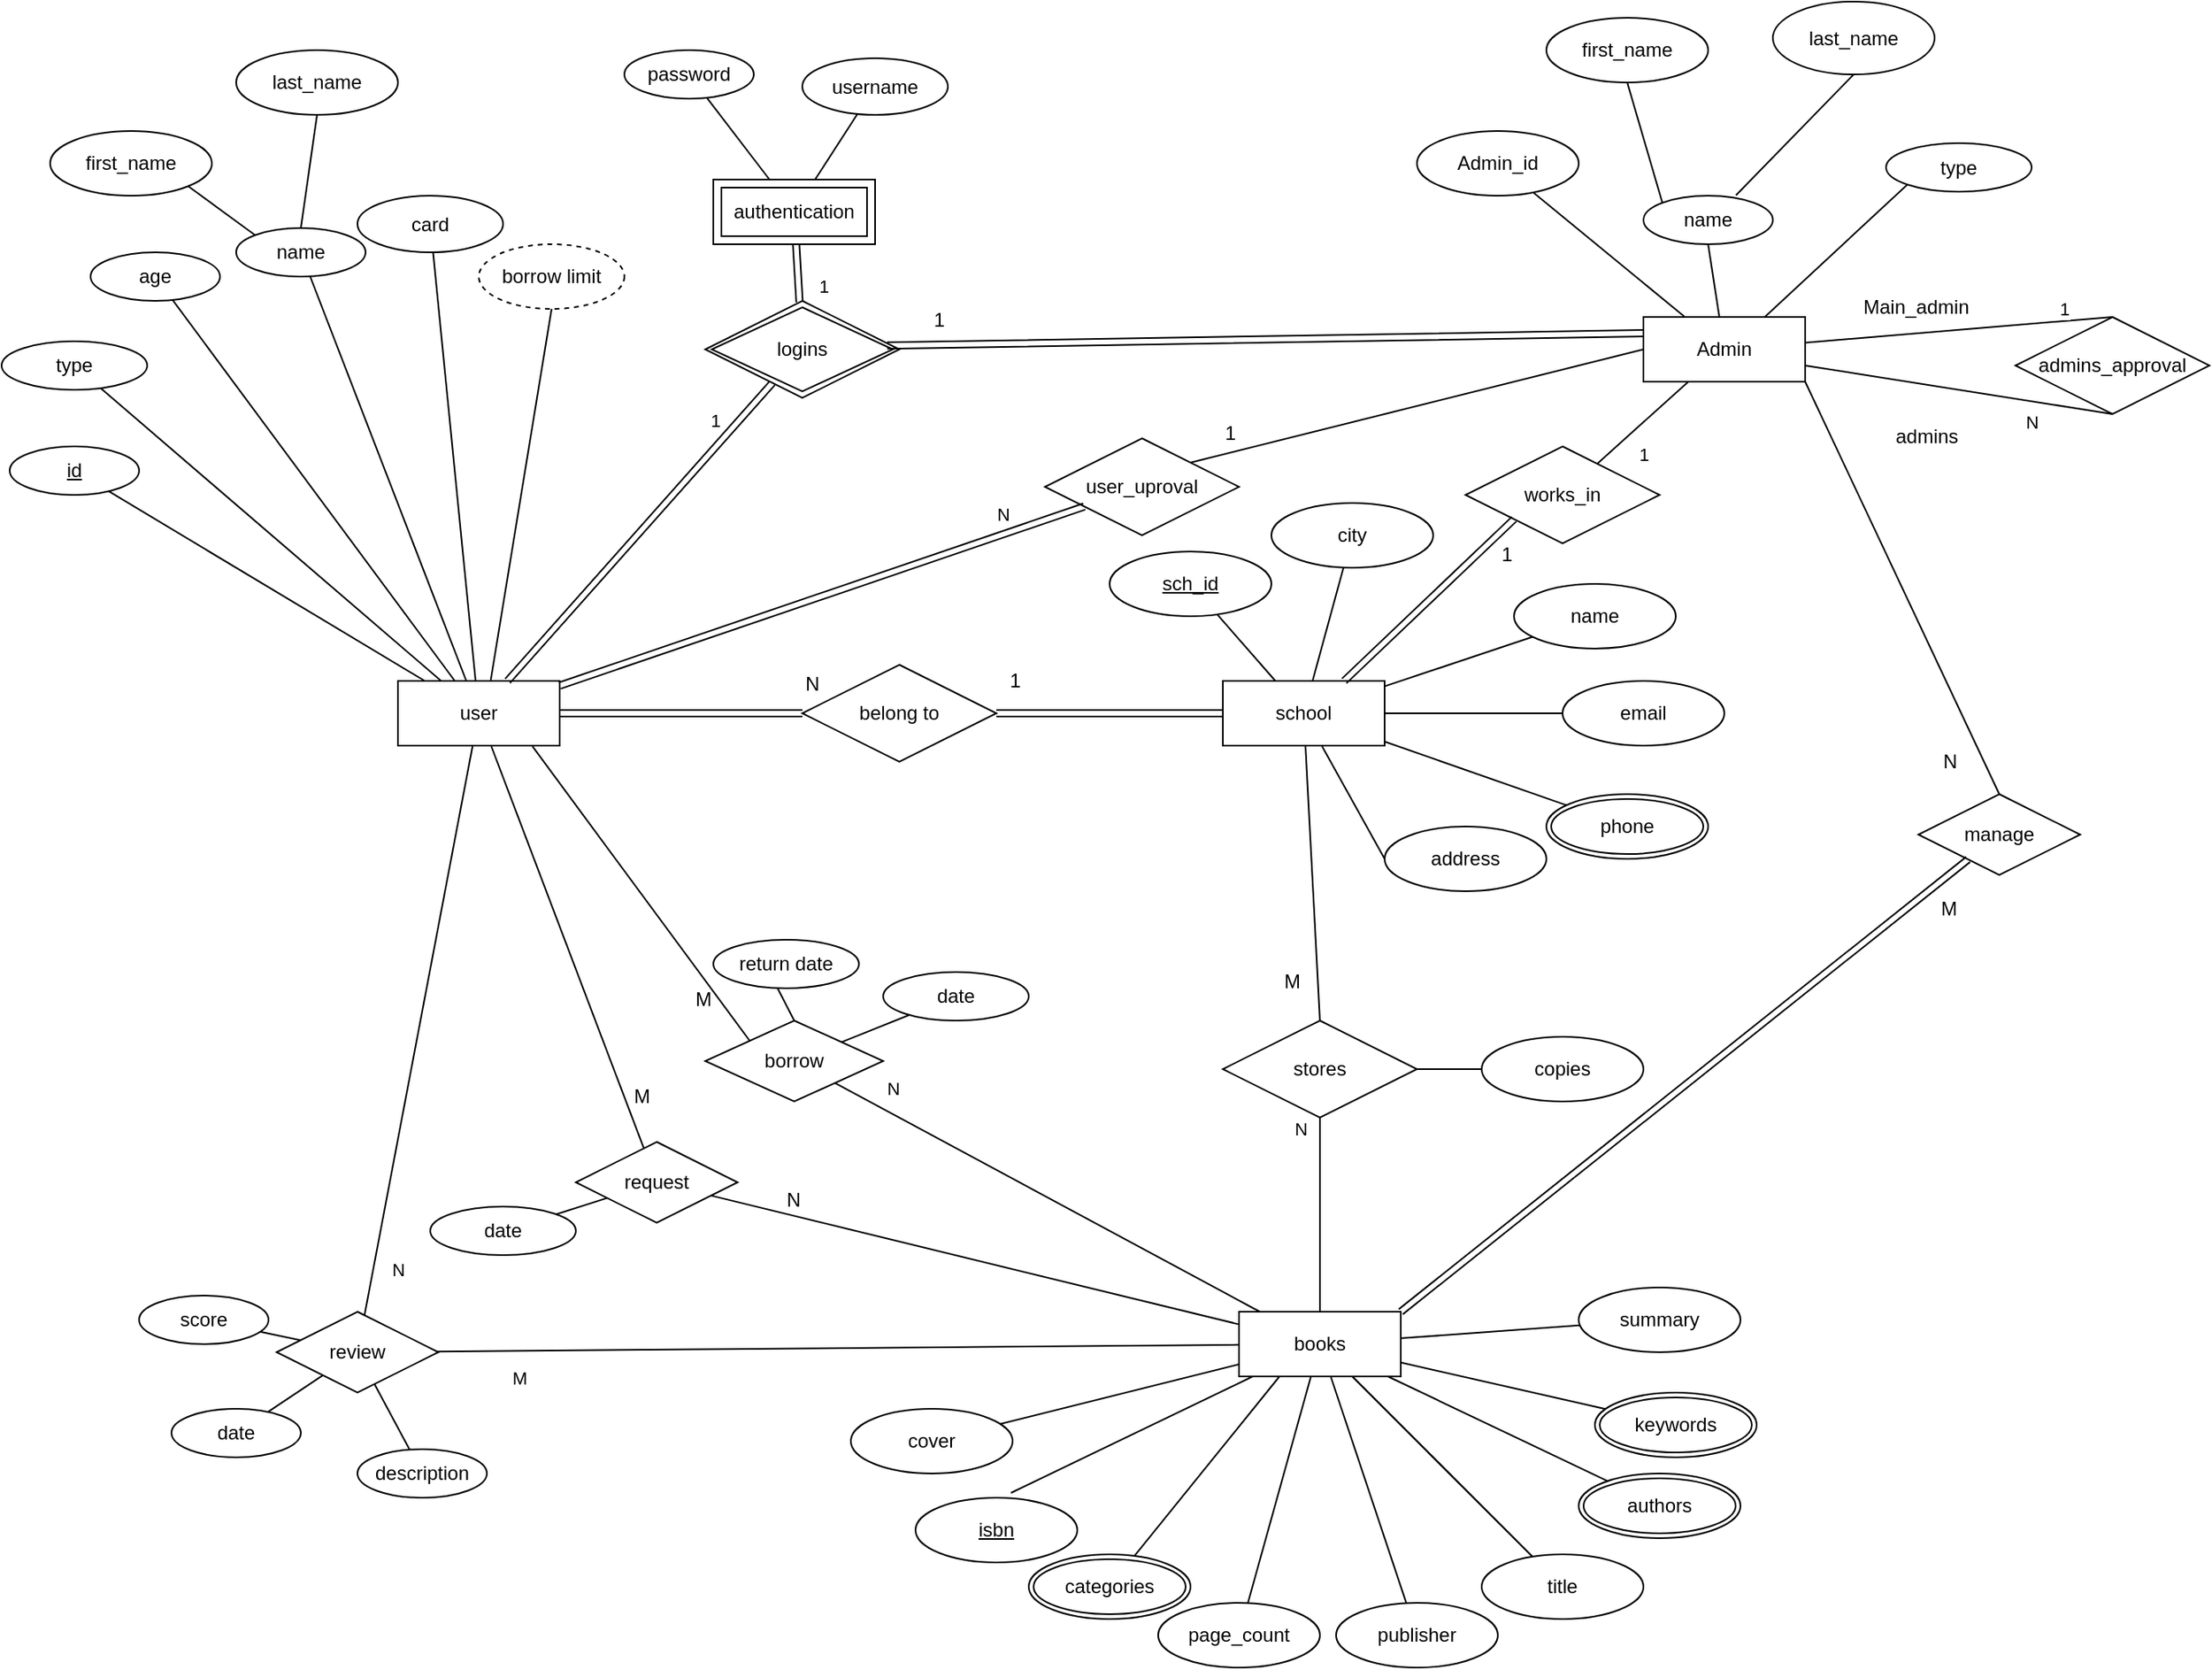 <mxfile version="21.1.4" type="device">
  <diagram name="Page-1" id="F8XsfotjiwT__aJ1X_9N">
    <mxGraphModel dx="2284" dy="1888" grid="1" gridSize="10" guides="1" tooltips="1" connect="1" arrows="1" fold="1" page="1" pageScale="1" pageWidth="850" pageHeight="1100" math="0" shadow="0">
      <root>
        <mxCell id="0" />
        <mxCell id="1" parent="0" />
        <mxCell id="v11jur0-lVE0EKOWLeCB-1" value="user" style="whiteSpace=wrap;html=1;align=center;" parent="1" vertex="1">
          <mxGeometry x="-130" y="90" width="100" height="40" as="geometry" />
        </mxCell>
        <mxCell id="v11jur0-lVE0EKOWLeCB-2" value="school" style="whiteSpace=wrap;html=1;align=center;" parent="1" vertex="1">
          <mxGeometry x="380" y="90" width="100" height="40" as="geometry" />
        </mxCell>
        <mxCell id="v11jur0-lVE0EKOWLeCB-6" value="books" style="whiteSpace=wrap;html=1;align=center;" parent="1" vertex="1">
          <mxGeometry x="390" y="480" width="100" height="40" as="geometry" />
        </mxCell>
        <mxCell id="v11jur0-lVE0EKOWLeCB-9" value="borrow" style="shape=rhombus;perimeter=rhombusPerimeter;whiteSpace=wrap;html=1;align=center;" parent="1" vertex="1">
          <mxGeometry x="60" y="300" width="110" height="50" as="geometry" />
        </mxCell>
        <mxCell id="v11jur0-lVE0EKOWLeCB-21" value="1" style="endArrow=none;html=1;rounded=0;shape=link;" parent="1" source="v11jur0-lVE0EKOWLeCB-92" target="v11jur0-lVE0EKOWLeCB-1" edge="1">
          <mxGeometry x="-0.663" y="-11" relative="1" as="geometry">
            <mxPoint x="10" y="370" as="sourcePoint" />
            <mxPoint x="260" y="370" as="targetPoint" />
            <mxPoint as="offset" />
          </mxGeometry>
        </mxCell>
        <mxCell id="v11jur0-lVE0EKOWLeCB-22" value="1" style="endArrow=none;html=1;rounded=0;shape=link;" parent="1" source="v11jur0-lVE0EKOWLeCB-92" target="v11jur0-lVE0EKOWLeCB-91" edge="1">
          <mxGeometry x="-0.538" y="-15" relative="1" as="geometry">
            <mxPoint x="-50" y="400" as="sourcePoint" />
            <mxPoint x="-50" y="480" as="targetPoint" />
            <mxPoint as="offset" />
          </mxGeometry>
        </mxCell>
        <mxCell id="v11jur0-lVE0EKOWLeCB-23" value="password" style="ellipse;whiteSpace=wrap;html=1;align=center;" parent="1" vertex="1">
          <mxGeometry x="10" y="-300" width="80" height="30" as="geometry" />
        </mxCell>
        <mxCell id="v11jur0-lVE0EKOWLeCB-24" value="username" style="ellipse;whiteSpace=wrap;html=1;align=center;" parent="1" vertex="1">
          <mxGeometry x="120" y="-295" width="90" height="35" as="geometry" />
        </mxCell>
        <mxCell id="v11jur0-lVE0EKOWLeCB-26" value="belong to" style="shape=rhombus;perimeter=rhombusPerimeter;whiteSpace=wrap;html=1;align=center;" parent="1" vertex="1">
          <mxGeometry x="120" y="80" width="120" height="60" as="geometry" />
        </mxCell>
        <mxCell id="v11jur0-lVE0EKOWLeCB-27" value="" style="endArrow=none;html=1;rounded=0;entryX=0;entryY=0.5;entryDx=0;entryDy=0;shape=link;" parent="1" source="v11jur0-lVE0EKOWLeCB-26" target="v11jur0-lVE0EKOWLeCB-2" edge="1">
          <mxGeometry relative="1" as="geometry">
            <mxPoint x="215" y="50" as="sourcePoint" />
            <mxPoint x="255" y="340" as="targetPoint" />
          </mxGeometry>
        </mxCell>
        <mxCell id="v11jur0-lVE0EKOWLeCB-37" value="stores" style="shape=rhombus;perimeter=rhombusPerimeter;whiteSpace=wrap;html=1;align=center;" parent="1" vertex="1">
          <mxGeometry x="380" y="300" width="120" height="60" as="geometry" />
        </mxCell>
        <mxCell id="v11jur0-lVE0EKOWLeCB-38" value="manage" style="shape=rhombus;perimeter=rhombusPerimeter;whiteSpace=wrap;html=1;align=center;" parent="1" vertex="1">
          <mxGeometry x="810" y="160" width="100" height="50" as="geometry" />
        </mxCell>
        <mxCell id="v11jur0-lVE0EKOWLeCB-42" value="N" style="endArrow=none;html=1;rounded=0;exitX=0.5;exitY=1;exitDx=0;exitDy=0;entryX=0.5;entryY=0;entryDx=0;entryDy=0;" parent="1" source="v11jur0-lVE0EKOWLeCB-37" target="v11jur0-lVE0EKOWLeCB-6" edge="1">
          <mxGeometry x="-0.882" y="-12" relative="1" as="geometry">
            <mxPoint x="180" y="510" as="sourcePoint" />
            <mxPoint x="720" y="610" as="targetPoint" />
            <mxPoint as="offset" />
          </mxGeometry>
        </mxCell>
        <mxCell id="v11jur0-lVE0EKOWLeCB-45" value="" style="endArrow=none;html=1;rounded=0;" parent="1" source="v11jur0-lVE0EKOWLeCB-23" target="v11jur0-lVE0EKOWLeCB-91" edge="1">
          <mxGeometry relative="1" as="geometry">
            <mxPoint x="160" y="520" as="sourcePoint" />
            <mxPoint x="-100" y="504.545" as="targetPoint" />
          </mxGeometry>
        </mxCell>
        <mxCell id="v11jur0-lVE0EKOWLeCB-46" value="" style="endArrow=none;html=1;rounded=0;" parent="1" source="v11jur0-lVE0EKOWLeCB-24" target="v11jur0-lVE0EKOWLeCB-91" edge="1">
          <mxGeometry relative="1" as="geometry">
            <mxPoint x="160" y="520" as="sourcePoint" />
            <mxPoint x="-68.333" y="520" as="targetPoint" />
          </mxGeometry>
        </mxCell>
        <mxCell id="v11jur0-lVE0EKOWLeCB-48" value="request" style="shape=rhombus;perimeter=rhombusPerimeter;whiteSpace=wrap;html=1;align=center;" parent="1" vertex="1">
          <mxGeometry x="-20" y="375" width="100" height="50" as="geometry" />
        </mxCell>
        <mxCell id="v11jur0-lVE0EKOWLeCB-53" value="cover" style="ellipse;whiteSpace=wrap;html=1;align=center;" parent="1" vertex="1">
          <mxGeometry x="150" y="540" width="100" height="40" as="geometry" />
        </mxCell>
        <mxCell id="v11jur0-lVE0EKOWLeCB-55" value="page_count" style="ellipse;whiteSpace=wrap;html=1;align=center;" parent="1" vertex="1">
          <mxGeometry x="340" y="660" width="100" height="40" as="geometry" />
        </mxCell>
        <mxCell id="v11jur0-lVE0EKOWLeCB-56" value="publisher" style="ellipse;whiteSpace=wrap;html=1;align=center;" parent="1" vertex="1">
          <mxGeometry x="450" y="660" width="100" height="40" as="geometry" />
        </mxCell>
        <mxCell id="v11jur0-lVE0EKOWLeCB-58" value="isbn" style="ellipse;whiteSpace=wrap;html=1;align=center;fontStyle=4;" parent="1" vertex="1">
          <mxGeometry x="190" y="595" width="100" height="40" as="geometry" />
        </mxCell>
        <mxCell id="v11jur0-lVE0EKOWLeCB-59" value="authors" style="ellipse;shape=doubleEllipse;margin=3;whiteSpace=wrap;html=1;align=center;" parent="1" vertex="1">
          <mxGeometry x="600" y="580" width="100" height="40" as="geometry" />
        </mxCell>
        <mxCell id="v11jur0-lVE0EKOWLeCB-60" value="keywords" style="ellipse;shape=doubleEllipse;margin=3;whiteSpace=wrap;html=1;align=center;" parent="1" vertex="1">
          <mxGeometry x="610" y="530" width="100" height="40" as="geometry" />
        </mxCell>
        <mxCell id="v11jur0-lVE0EKOWLeCB-61" value="summary" style="ellipse;whiteSpace=wrap;html=1;align=center;" parent="1" vertex="1">
          <mxGeometry x="600" y="465" width="100" height="40" as="geometry" />
        </mxCell>
        <mxCell id="v11jur0-lVE0EKOWLeCB-62" value="categories" style="ellipse;shape=doubleEllipse;margin=3;whiteSpace=wrap;html=1;align=center;" parent="1" vertex="1">
          <mxGeometry x="260" y="630" width="100" height="40" as="geometry" />
        </mxCell>
        <mxCell id="v11jur0-lVE0EKOWLeCB-63" value="" style="endArrow=none;html=1;rounded=0;exitX=0.59;exitY=-0.075;exitDx=0;exitDy=0;exitPerimeter=0;" parent="1" source="v11jur0-lVE0EKOWLeCB-58" target="v11jur0-lVE0EKOWLeCB-6" edge="1">
          <mxGeometry relative="1" as="geometry">
            <mxPoint x="540" y="640" as="sourcePoint" />
            <mxPoint x="700" y="640" as="targetPoint" />
          </mxGeometry>
        </mxCell>
        <mxCell id="v11jur0-lVE0EKOWLeCB-64" value="" style="endArrow=none;html=1;rounded=0;" parent="1" source="v11jur0-lVE0EKOWLeCB-53" target="v11jur0-lVE0EKOWLeCB-6" edge="1">
          <mxGeometry relative="1" as="geometry">
            <mxPoint x="579" y="757" as="sourcePoint" />
            <mxPoint x="704" y="660" as="targetPoint" />
          </mxGeometry>
        </mxCell>
        <mxCell id="v11jur0-lVE0EKOWLeCB-65" value="" style="endArrow=none;html=1;rounded=0;" parent="1" source="v11jur0-lVE0EKOWLeCB-51" target="v11jur0-lVE0EKOWLeCB-6" edge="1">
          <mxGeometry relative="1" as="geometry">
            <mxPoint x="658" y="810" as="sourcePoint" />
            <mxPoint x="722" y="660" as="targetPoint" />
          </mxGeometry>
        </mxCell>
        <mxCell id="v11jur0-lVE0EKOWLeCB-66" value="" style="endArrow=none;html=1;rounded=0;" parent="1" source="v11jur0-lVE0EKOWLeCB-55" target="v11jur0-lVE0EKOWLeCB-6" edge="1">
          <mxGeometry relative="1" as="geometry">
            <mxPoint x="757" y="810" as="sourcePoint" />
            <mxPoint x="733" y="660" as="targetPoint" />
          </mxGeometry>
        </mxCell>
        <mxCell id="v11jur0-lVE0EKOWLeCB-67" value="" style="endArrow=none;html=1;rounded=0;" parent="1" source="v11jur0-lVE0EKOWLeCB-56" target="v11jur0-lVE0EKOWLeCB-6" edge="1">
          <mxGeometry relative="1" as="geometry">
            <mxPoint x="854" y="791" as="sourcePoint" />
            <mxPoint x="746" y="660" as="targetPoint" />
          </mxGeometry>
        </mxCell>
        <mxCell id="v11jur0-lVE0EKOWLeCB-68" value="" style="endArrow=none;html=1;rounded=0;" parent="1" source="v11jur0-lVE0EKOWLeCB-51" target="v11jur0-lVE0EKOWLeCB-6" edge="1">
          <mxGeometry relative="1" as="geometry">
            <mxPoint x="904" y="753" as="sourcePoint" />
            <mxPoint x="761" y="660" as="targetPoint" />
          </mxGeometry>
        </mxCell>
        <mxCell id="v11jur0-lVE0EKOWLeCB-69" value="" style="endArrow=none;html=1;rounded=0;" parent="1" source="v11jur0-lVE0EKOWLeCB-59" target="v11jur0-lVE0EKOWLeCB-6" edge="1">
          <mxGeometry relative="1" as="geometry">
            <mxPoint x="922" y="707" as="sourcePoint" />
            <mxPoint x="780" y="657" as="targetPoint" />
          </mxGeometry>
        </mxCell>
        <mxCell id="v11jur0-lVE0EKOWLeCB-70" value="" style="endArrow=none;html=1;rounded=0;" parent="1" source="v11jur0-lVE0EKOWLeCB-60" target="v11jur0-lVE0EKOWLeCB-6" edge="1">
          <mxGeometry relative="1" as="geometry">
            <mxPoint x="911" y="656" as="sourcePoint" />
            <mxPoint x="780" y="644" as="targetPoint" />
          </mxGeometry>
        </mxCell>
        <mxCell id="v11jur0-lVE0EKOWLeCB-71" value="" style="endArrow=none;html=1;rounded=0;" parent="1" source="v11jur0-lVE0EKOWLeCB-61" target="v11jur0-lVE0EKOWLeCB-6" edge="1">
          <mxGeometry relative="1" as="geometry">
            <mxPoint x="915" y="604" as="sourcePoint" />
            <mxPoint x="780" y="630" as="targetPoint" />
          </mxGeometry>
        </mxCell>
        <mxCell id="v11jur0-lVE0EKOWLeCB-72" value="copies" style="ellipse;whiteSpace=wrap;html=1;align=center;" parent="1" vertex="1">
          <mxGeometry x="540" y="310" width="100" height="40" as="geometry" />
        </mxCell>
        <mxCell id="v11jur0-lVE0EKOWLeCB-73" value="" style="endArrow=none;html=1;rounded=0;exitX=1;exitY=0.5;exitDx=0;exitDy=0;" parent="1" source="v11jur0-lVE0EKOWLeCB-37" target="v11jur0-lVE0EKOWLeCB-72" edge="1">
          <mxGeometry relative="1" as="geometry">
            <mxPoint x="440" y="390" as="sourcePoint" />
            <mxPoint x="600" y="390" as="targetPoint" />
          </mxGeometry>
        </mxCell>
        <mxCell id="v11jur0-lVE0EKOWLeCB-74" value="name" style="ellipse;whiteSpace=wrap;html=1;align=center;" parent="1" vertex="1">
          <mxGeometry x="560" y="30" width="100" height="40" as="geometry" />
        </mxCell>
        <mxCell id="v11jur0-lVE0EKOWLeCB-75" value="city" style="ellipse;whiteSpace=wrap;html=1;align=center;" parent="1" vertex="1">
          <mxGeometry x="410" y="-20" width="100" height="40" as="geometry" />
        </mxCell>
        <mxCell id="v11jur0-lVE0EKOWLeCB-76" value="email" style="ellipse;whiteSpace=wrap;html=1;align=center;" parent="1" vertex="1">
          <mxGeometry x="590" y="90" width="100" height="40" as="geometry" />
        </mxCell>
        <mxCell id="v11jur0-lVE0EKOWLeCB-77" value="sch_id" style="ellipse;whiteSpace=wrap;html=1;align=center;fontStyle=4;" parent="1" vertex="1">
          <mxGeometry x="310" y="10" width="100" height="40" as="geometry" />
        </mxCell>
        <mxCell id="v11jur0-lVE0EKOWLeCB-79" value="phone" style="ellipse;shape=doubleEllipse;margin=3;whiteSpace=wrap;html=1;align=center;" parent="1" vertex="1">
          <mxGeometry x="580" y="160" width="100" height="40" as="geometry" />
        </mxCell>
        <mxCell id="v11jur0-lVE0EKOWLeCB-82" value="" style="endArrow=none;html=1;rounded=0;" parent="1" source="v11jur0-lVE0EKOWLeCB-77" target="v11jur0-lVE0EKOWLeCB-2" edge="1">
          <mxGeometry relative="1" as="geometry">
            <mxPoint x="415" y="280" as="sourcePoint" />
            <mxPoint x="575" y="280" as="targetPoint" />
          </mxGeometry>
        </mxCell>
        <mxCell id="v11jur0-lVE0EKOWLeCB-83" value="" style="endArrow=none;html=1;rounded=0;" parent="1" source="v11jur0-lVE0EKOWLeCB-75" target="v11jur0-lVE0EKOWLeCB-2" edge="1">
          <mxGeometry relative="1" as="geometry">
            <mxPoint x="379" y="25" as="sourcePoint" />
            <mxPoint x="488" y="70" as="targetPoint" />
          </mxGeometry>
        </mxCell>
        <mxCell id="v11jur0-lVE0EKOWLeCB-84" value="" style="endArrow=none;html=1;rounded=0;" parent="1" source="v11jur0-lVE0EKOWLeCB-74" target="v11jur0-lVE0EKOWLeCB-2" edge="1">
          <mxGeometry relative="1" as="geometry">
            <mxPoint x="393" y="-22" as="sourcePoint" />
            <mxPoint x="510" y="70" as="targetPoint" />
          </mxGeometry>
        </mxCell>
        <mxCell id="v11jur0-lVE0EKOWLeCB-85" value="" style="endArrow=none;html=1;rounded=0;" parent="1" source="v11jur0-lVE0EKOWLeCB-76" target="v11jur0-lVE0EKOWLeCB-2" edge="1">
          <mxGeometry relative="1" as="geometry">
            <mxPoint x="428" y="-61" as="sourcePoint" />
            <mxPoint x="521" y="70" as="targetPoint" />
          </mxGeometry>
        </mxCell>
        <mxCell id="v11jur0-lVE0EKOWLeCB-86" value="" style="endArrow=none;html=1;rounded=0;" parent="1" source="v11jur0-lVE0EKOWLeCB-79" target="v11jur0-lVE0EKOWLeCB-2" edge="1">
          <mxGeometry relative="1" as="geometry">
            <mxPoint x="517" y="-80" as="sourcePoint" />
            <mxPoint x="533" y="70" as="targetPoint" />
          </mxGeometry>
        </mxCell>
        <mxCell id="v11jur0-lVE0EKOWLeCB-90" value="" style="endArrow=none;html=1;rounded=0;exitX=0;exitY=0.5;exitDx=0;exitDy=0;" parent="1" source="53JasCtea95WSxSM_GFQ-2" target="v11jur0-lVE0EKOWLeCB-2" edge="1">
          <mxGeometry relative="1" as="geometry">
            <mxPoint x="677.623" y="53.284" as="sourcePoint" />
            <mxPoint x="575" y="70" as="targetPoint" />
          </mxGeometry>
        </mxCell>
        <mxCell id="v11jur0-lVE0EKOWLeCB-91" value="authentication" style="shape=ext;margin=3;double=1;whiteSpace=wrap;html=1;align=center;" parent="1" vertex="1">
          <mxGeometry x="65" y="-220" width="100" height="40" as="geometry" />
        </mxCell>
        <mxCell id="v11jur0-lVE0EKOWLeCB-92" value="logins" style="shape=rhombus;double=1;perimeter=rhombusPerimeter;whiteSpace=wrap;html=1;align=center;" parent="1" vertex="1">
          <mxGeometry x="60" y="-145" width="120" height="60" as="geometry" />
        </mxCell>
        <mxCell id="v11jur0-lVE0EKOWLeCB-95" value="" style="endArrow=none;html=1;rounded=0;shape=link;" parent="1" source="v11jur0-lVE0EKOWLeCB-1" target="v11jur0-lVE0EKOWLeCB-26" edge="1">
          <mxGeometry relative="1" as="geometry">
            <mxPoint x="190" y="350" as="sourcePoint" />
            <mxPoint x="350" y="350" as="targetPoint" />
          </mxGeometry>
        </mxCell>
        <mxCell id="v11jur0-lVE0EKOWLeCB-96" value="N" style="resizable=0;html=1;whiteSpace=wrap;align=left;verticalAlign=bottom;" parent="v11jur0-lVE0EKOWLeCB-95" connectable="0" vertex="1">
          <mxGeometry x="-1" relative="1" as="geometry">
            <mxPoint x="150" y="-10" as="offset" />
          </mxGeometry>
        </mxCell>
        <mxCell id="v11jur0-lVE0EKOWLeCB-97" value="1" style="resizable=0;html=1;whiteSpace=wrap;align=right;verticalAlign=bottom;" parent="v11jur0-lVE0EKOWLeCB-95" connectable="0" vertex="1">
          <mxGeometry x="1" relative="1" as="geometry">
            <mxPoint x="136" y="-12" as="offset" />
          </mxGeometry>
        </mxCell>
        <mxCell id="v11jur0-lVE0EKOWLeCB-101" value="age" style="ellipse;whiteSpace=wrap;html=1;align=center;" parent="1" vertex="1">
          <mxGeometry x="-320" y="-175" width="80" height="30" as="geometry" />
        </mxCell>
        <mxCell id="v11jur0-lVE0EKOWLeCB-103" value="type" style="ellipse;whiteSpace=wrap;html=1;align=center;" parent="1" vertex="1">
          <mxGeometry x="-375" y="-120" width="90" height="30" as="geometry" />
        </mxCell>
        <mxCell id="v11jur0-lVE0EKOWLeCB-104" value="id" style="ellipse;whiteSpace=wrap;html=1;align=center;fontStyle=4;" parent="1" vertex="1">
          <mxGeometry x="-370" y="-55" width="80" height="30" as="geometry" />
        </mxCell>
        <mxCell id="v11jur0-lVE0EKOWLeCB-105" value="" style="endArrow=none;html=1;rounded=0;" parent="1" target="v11jur0-lVE0EKOWLeCB-1" edge="1">
          <mxGeometry relative="1" as="geometry">
            <mxPoint x="-184.274" y="-160.122" as="sourcePoint" />
            <mxPoint x="300" y="390" as="targetPoint" />
          </mxGeometry>
        </mxCell>
        <mxCell id="v11jur0-lVE0EKOWLeCB-106" value="" style="endArrow=none;html=1;rounded=0;" parent="1" source="v11jur0-lVE0EKOWLeCB-103" target="v11jur0-lVE0EKOWLeCB-1" edge="1">
          <mxGeometry relative="1" as="geometry">
            <mxPoint x="140" y="390" as="sourcePoint" />
            <mxPoint x="300" y="390" as="targetPoint" />
          </mxGeometry>
        </mxCell>
        <mxCell id="v11jur0-lVE0EKOWLeCB-107" value="" style="endArrow=none;html=1;rounded=0;" parent="1" source="v11jur0-lVE0EKOWLeCB-104" target="v11jur0-lVE0EKOWLeCB-1" edge="1">
          <mxGeometry relative="1" as="geometry">
            <mxPoint x="106" y="267" as="sourcePoint" />
            <mxPoint x="160" y="360" as="targetPoint" />
          </mxGeometry>
        </mxCell>
        <mxCell id="v11jur0-lVE0EKOWLeCB-108" value="" style="endArrow=none;html=1;rounded=0;" parent="1" source="v11jur0-lVE0EKOWLeCB-101" target="v11jur0-lVE0EKOWLeCB-1" edge="1">
          <mxGeometry relative="1" as="geometry">
            <mxPoint x="37" y="293" as="sourcePoint" />
            <mxPoint x="230" y="362" as="targetPoint" />
          </mxGeometry>
        </mxCell>
        <mxCell id="v11jur0-lVE0EKOWLeCB-109" value="" style="endArrow=none;html=1;rounded=0;" parent="1" source="v11jur0-lVE0EKOWLeCB-48" target="v11jur0-lVE0EKOWLeCB-6" edge="1">
          <mxGeometry relative="1" as="geometry">
            <mxPoint x="410" y="600" as="sourcePoint" />
            <mxPoint x="570" y="600" as="targetPoint" />
          </mxGeometry>
        </mxCell>
        <mxCell id="v11jur0-lVE0EKOWLeCB-110" value="M" style="resizable=0;html=1;whiteSpace=wrap;align=left;verticalAlign=bottom;" parent="v11jur0-lVE0EKOWLeCB-109" connectable="0" vertex="1">
          <mxGeometry x="-1" relative="1" as="geometry">
            <mxPoint x="-50" y="-53" as="offset" />
          </mxGeometry>
        </mxCell>
        <mxCell id="v11jur0-lVE0EKOWLeCB-111" value="N" style="resizable=0;html=1;whiteSpace=wrap;align=right;verticalAlign=bottom;" parent="v11jur0-lVE0EKOWLeCB-109" connectable="0" vertex="1">
          <mxGeometry x="1" relative="1" as="geometry">
            <mxPoint x="-270" y="-68" as="offset" />
          </mxGeometry>
        </mxCell>
        <mxCell id="v11jur0-lVE0EKOWLeCB-112" value="" style="endArrow=none;html=1;rounded=0;" parent="1" source="v11jur0-lVE0EKOWLeCB-1" target="v11jur0-lVE0EKOWLeCB-48" edge="1">
          <mxGeometry relative="1" as="geometry">
            <mxPoint x="410" y="600" as="sourcePoint" />
            <mxPoint x="570" y="600" as="targetPoint" />
          </mxGeometry>
        </mxCell>
        <mxCell id="v11jur0-lVE0EKOWLeCB-114" value="date" style="ellipse;whiteSpace=wrap;html=1;align=center;" parent="1" vertex="1">
          <mxGeometry x="-110" y="415" width="90" height="30" as="geometry" />
        </mxCell>
        <mxCell id="v11jur0-lVE0EKOWLeCB-116" value="" style="endArrow=none;html=1;rounded=0;" parent="1" source="v11jur0-lVE0EKOWLeCB-114" target="v11jur0-lVE0EKOWLeCB-48" edge="1">
          <mxGeometry relative="1" as="geometry">
            <mxPoint x="235" y="630" as="sourcePoint" />
            <mxPoint x="395" y="630" as="targetPoint" />
          </mxGeometry>
        </mxCell>
        <mxCell id="v11jur0-lVE0EKOWLeCB-118" value="N" style="endArrow=none;html=1;rounded=0;" parent="1" source="v11jur0-lVE0EKOWLeCB-9" target="v11jur0-lVE0EKOWLeCB-6" edge="1">
          <mxGeometry x="-0.779" y="14" relative="1" as="geometry">
            <mxPoint x="430" y="590" as="sourcePoint" />
            <mxPoint x="590" y="590" as="targetPoint" />
            <mxPoint as="offset" />
            <Array as="points" />
          </mxGeometry>
        </mxCell>
        <mxCell id="v11jur0-lVE0EKOWLeCB-119" value="date" style="ellipse;whiteSpace=wrap;html=1;align=center;" parent="1" vertex="1">
          <mxGeometry x="170" y="270" width="90" height="30" as="geometry" />
        </mxCell>
        <mxCell id="v11jur0-lVE0EKOWLeCB-120" value="" style="endArrow=none;html=1;rounded=0;" parent="1" source="v11jur0-lVE0EKOWLeCB-9" target="v11jur0-lVE0EKOWLeCB-119" edge="1">
          <mxGeometry relative="1" as="geometry">
            <mxPoint x="285" y="590" as="sourcePoint" />
            <mxPoint x="445" y="590" as="targetPoint" />
          </mxGeometry>
        </mxCell>
        <mxCell id="v11jur0-lVE0EKOWLeCB-128" value="user_uproval" style="shape=rhombus;perimeter=rhombusPerimeter;whiteSpace=wrap;html=1;align=center;" parent="1" vertex="1">
          <mxGeometry x="270" y="-60" width="120" height="60" as="geometry" />
        </mxCell>
        <mxCell id="v11jur0-lVE0EKOWLeCB-129" value="card" style="ellipse;whiteSpace=wrap;html=1;align=center;" parent="1" vertex="1">
          <mxGeometry x="-155" y="-210" width="90" height="35" as="geometry" />
        </mxCell>
        <mxCell id="v11jur0-lVE0EKOWLeCB-130" value="" style="endArrow=none;html=1;rounded=0;" parent="1" source="v11jur0-lVE0EKOWLeCB-129" target="v11jur0-lVE0EKOWLeCB-1" edge="1">
          <mxGeometry relative="1" as="geometry">
            <mxPoint x="-290" y="280" as="sourcePoint" />
            <mxPoint x="-130" y="280" as="targetPoint" />
          </mxGeometry>
        </mxCell>
        <mxCell id="v11jur0-lVE0EKOWLeCB-131" value="N" style="endArrow=none;html=1;rounded=0;shape=link;" parent="1" source="v11jur0-lVE0EKOWLeCB-128" target="v11jur0-lVE0EKOWLeCB-1" edge="1">
          <mxGeometry x="-0.71" y="-12" relative="1" as="geometry">
            <mxPoint x="-200" y="240" as="sourcePoint" />
            <mxPoint x="-40" y="240" as="targetPoint" />
            <mxPoint as="offset" />
          </mxGeometry>
        </mxCell>
        <mxCell id="v11jur0-lVE0EKOWLeCB-133" value="admins_approval" style="shape=rhombus;perimeter=rhombusPerimeter;whiteSpace=wrap;html=1;align=center;" parent="1" vertex="1">
          <mxGeometry x="870" y="-135" width="120" height="60" as="geometry" />
        </mxCell>
        <mxCell id="v11jur0-lVE0EKOWLeCB-135" value="N" style="endArrow=none;html=1;rounded=0;entryX=1;entryY=0.75;entryDx=0;entryDy=0;exitX=0.5;exitY=1;exitDx=0;exitDy=0;" parent="1" source="v11jur0-lVE0EKOWLeCB-133" target="uBu3YUxzARtX9wf_TpzD-3" edge="1">
          <mxGeometry x="-0.495" y="13" relative="1" as="geometry">
            <mxPoint x="920" y="-110" as="sourcePoint" />
            <mxPoint x="-100" y="140" as="targetPoint" />
            <mxPoint as="offset" />
          </mxGeometry>
        </mxCell>
        <mxCell id="v11jur0-lVE0EKOWLeCB-136" value="Main_admin" style="text;strokeColor=none;fillColor=none;spacingLeft=4;spacingRight=4;overflow=hidden;rotatable=0;points=[[0,0.5],[1,0.5]];portConstraint=eastwest;fontSize=12;whiteSpace=wrap;html=1;" parent="1" vertex="1">
          <mxGeometry x="770" y="-155" width="90" height="30" as="geometry" />
        </mxCell>
        <mxCell id="v11jur0-lVE0EKOWLeCB-138" value="admins" style="text;strokeColor=none;fillColor=none;spacingLeft=4;spacingRight=4;overflow=hidden;rotatable=0;points=[[0,0.5],[1,0.5]];portConstraint=eastwest;fontSize=12;whiteSpace=wrap;html=1;" parent="1" vertex="1">
          <mxGeometry x="790" y="-75" width="50" height="30" as="geometry" />
        </mxCell>
        <mxCell id="v11jur0-lVE0EKOWLeCB-141" value="review" style="shape=rhombus;perimeter=rhombusPerimeter;whiteSpace=wrap;html=1;align=center;" parent="1" vertex="1">
          <mxGeometry x="-205" y="480" width="100" height="50" as="geometry" />
        </mxCell>
        <mxCell id="v11jur0-lVE0EKOWLeCB-142" value="N" style="endArrow=none;html=1;rounded=0;" parent="1" source="v11jur0-lVE0EKOWLeCB-1" target="v11jur0-lVE0EKOWLeCB-141" edge="1">
          <mxGeometry x="0.825" y="15" relative="1" as="geometry">
            <mxPoint x="140" y="430" as="sourcePoint" />
            <mxPoint x="300" y="430" as="targetPoint" />
            <mxPoint as="offset" />
          </mxGeometry>
        </mxCell>
        <mxCell id="v11jur0-lVE0EKOWLeCB-143" value="M" style="endArrow=none;html=1;rounded=0;" parent="1" source="v11jur0-lVE0EKOWLeCB-141" target="v11jur0-lVE0EKOWLeCB-6" edge="1">
          <mxGeometry x="-0.795" y="-17" relative="1" as="geometry">
            <mxPoint x="140" y="430" as="sourcePoint" />
            <mxPoint x="300" y="430" as="targetPoint" />
            <mxPoint as="offset" />
          </mxGeometry>
        </mxCell>
        <mxCell id="v11jur0-lVE0EKOWLeCB-145" value="date" style="ellipse;whiteSpace=wrap;html=1;align=center;" parent="1" vertex="1">
          <mxGeometry x="-270" y="540" width="80" height="30" as="geometry" />
        </mxCell>
        <mxCell id="v11jur0-lVE0EKOWLeCB-146" value="score" style="ellipse;whiteSpace=wrap;html=1;align=center;" parent="1" vertex="1">
          <mxGeometry x="-290" y="470" width="80" height="30" as="geometry" />
        </mxCell>
        <mxCell id="v11jur0-lVE0EKOWLeCB-147" value="description" style="ellipse;whiteSpace=wrap;html=1;align=center;" parent="1" vertex="1">
          <mxGeometry x="-155" y="565" width="80" height="30" as="geometry" />
        </mxCell>
        <mxCell id="v11jur0-lVE0EKOWLeCB-148" value="" style="endArrow=none;html=1;rounded=0;" parent="1" source="v11jur0-lVE0EKOWLeCB-146" target="v11jur0-lVE0EKOWLeCB-141" edge="1">
          <mxGeometry relative="1" as="geometry">
            <mxPoint x="140" y="430" as="sourcePoint" />
            <mxPoint x="300" y="430" as="targetPoint" />
          </mxGeometry>
        </mxCell>
        <mxCell id="v11jur0-lVE0EKOWLeCB-149" value="" style="endArrow=none;html=1;rounded=0;" parent="1" source="v11jur0-lVE0EKOWLeCB-145" target="v11jur0-lVE0EKOWLeCB-141" edge="1">
          <mxGeometry relative="1" as="geometry">
            <mxPoint x="-217" y="593" as="sourcePoint" />
            <mxPoint x="-134" y="548" as="targetPoint" />
          </mxGeometry>
        </mxCell>
        <mxCell id="v11jur0-lVE0EKOWLeCB-150" value="" style="endArrow=none;html=1;rounded=0;" parent="1" source="v11jur0-lVE0EKOWLeCB-147" target="v11jur0-lVE0EKOWLeCB-141" edge="1">
          <mxGeometry relative="1" as="geometry">
            <mxPoint x="-162" y="630" as="sourcePoint" />
            <mxPoint x="-121" y="555" as="targetPoint" />
          </mxGeometry>
        </mxCell>
        <mxCell id="53JasCtea95WSxSM_GFQ-1" value="name" style="ellipse;whiteSpace=wrap;html=1;align=center;" parent="1" vertex="1">
          <mxGeometry x="-230" y="-190" width="80" height="30" as="geometry" />
        </mxCell>
        <mxCell id="53JasCtea95WSxSM_GFQ-2" value="address" style="ellipse;whiteSpace=wrap;html=1;align=center;" parent="1" vertex="1">
          <mxGeometry x="480" y="180" width="100" height="40" as="geometry" />
        </mxCell>
        <mxCell id="53JasCtea95WSxSM_GFQ-3" value="" style="endArrow=none;html=1;rounded=0;exitX=0.832;exitY=1.012;exitDx=0;exitDy=0;exitPerimeter=0;entryX=0;entryY=0;entryDx=0;entryDy=0;" parent="1" source="v11jur0-lVE0EKOWLeCB-1" target="v11jur0-lVE0EKOWLeCB-9" edge="1">
          <mxGeometry relative="1" as="geometry">
            <mxPoint x="220" y="290" as="sourcePoint" />
            <mxPoint x="380" y="290" as="targetPoint" />
            <Array as="points" />
          </mxGeometry>
        </mxCell>
        <mxCell id="53JasCtea95WSxSM_GFQ-4" value="M" style="resizable=0;html=1;whiteSpace=wrap;align=right;verticalAlign=bottom;" parent="53JasCtea95WSxSM_GFQ-3" connectable="0" vertex="1">
          <mxGeometry x="1" relative="1" as="geometry">
            <mxPoint x="-22" y="-17" as="offset" />
          </mxGeometry>
        </mxCell>
        <mxCell id="53JasCtea95WSxSM_GFQ-16" value="" style="endArrow=none;html=1;rounded=0;entryX=0.5;entryY=0;entryDx=0;entryDy=0;" parent="1" source="v11jur0-lVE0EKOWLeCB-2" target="v11jur0-lVE0EKOWLeCB-37" edge="1">
          <mxGeometry relative="1" as="geometry">
            <mxPoint x="390" y="290" as="sourcePoint" />
            <mxPoint x="570" y="210" as="targetPoint" />
            <Array as="points" />
          </mxGeometry>
        </mxCell>
        <mxCell id="53JasCtea95WSxSM_GFQ-17" value="M" style="resizable=0;html=1;whiteSpace=wrap;align=right;verticalAlign=bottom;" parent="53JasCtea95WSxSM_GFQ-16" connectable="0" vertex="1">
          <mxGeometry x="1" relative="1" as="geometry">
            <mxPoint x="-10" y="-15" as="offset" />
          </mxGeometry>
        </mxCell>
        <mxCell id="53JasCtea95WSxSM_GFQ-18" value="borrow limit" style="ellipse;whiteSpace=wrap;html=1;align=center;dashed=1;strokeColor=#000000;" parent="1" vertex="1">
          <mxGeometry x="-80" y="-180" width="90" height="40" as="geometry" />
        </mxCell>
        <mxCell id="53JasCtea95WSxSM_GFQ-22" value="" style="endArrow=none;html=1;rounded=0;entryX=0.5;entryY=1;entryDx=0;entryDy=0;exitX=0.574;exitY=-0.014;exitDx=0;exitDy=0;exitPerimeter=0;" parent="1" source="v11jur0-lVE0EKOWLeCB-1" target="53JasCtea95WSxSM_GFQ-18" edge="1">
          <mxGeometry relative="1" as="geometry">
            <mxPoint x="-180" y="10" as="sourcePoint" />
            <mxPoint x="-20" y="10" as="targetPoint" />
          </mxGeometry>
        </mxCell>
        <mxCell id="53JasCtea95WSxSM_GFQ-23" value="return date" style="ellipse;whiteSpace=wrap;html=1;align=center;" parent="1" vertex="1">
          <mxGeometry x="65" y="250" width="90" height="30" as="geometry" />
        </mxCell>
        <mxCell id="53JasCtea95WSxSM_GFQ-25" value="" style="endArrow=none;html=1;rounded=0;exitX=0.44;exitY=0.991;exitDx=0;exitDy=0;exitPerimeter=0;entryX=0.5;entryY=0;entryDx=0;entryDy=0;" parent="1" source="53JasCtea95WSxSM_GFQ-23" target="v11jur0-lVE0EKOWLeCB-9" edge="1">
          <mxGeometry relative="1" as="geometry">
            <mxPoint x="140" y="300" as="sourcePoint" />
            <mxPoint x="300" y="300" as="targetPoint" />
          </mxGeometry>
        </mxCell>
        <mxCell id="53JasCtea95WSxSM_GFQ-29" value="first_name" style="ellipse;whiteSpace=wrap;html=1;align=center;" parent="1" vertex="1">
          <mxGeometry x="-345" y="-250" width="100" height="40" as="geometry" />
        </mxCell>
        <mxCell id="53JasCtea95WSxSM_GFQ-30" value="last_name" style="ellipse;whiteSpace=wrap;html=1;align=center;" parent="1" vertex="1">
          <mxGeometry x="-230" y="-300" width="100" height="40" as="geometry" />
        </mxCell>
        <mxCell id="53JasCtea95WSxSM_GFQ-35" value="first_name" style="ellipse;whiteSpace=wrap;html=1;align=center;" parent="1" vertex="1">
          <mxGeometry x="580" y="-320" width="100" height="40" as="geometry" />
        </mxCell>
        <mxCell id="53JasCtea95WSxSM_GFQ-37" value="last_name" style="ellipse;whiteSpace=wrap;html=1;align=center;" parent="1" vertex="1">
          <mxGeometry x="720" y="-330" width="100" height="45" as="geometry" />
        </mxCell>
        <mxCell id="53JasCtea95WSxSM_GFQ-38" value="" style="endArrow=none;html=1;rounded=0;entryX=0.5;entryY=1;entryDx=0;entryDy=0;exitX=0.715;exitY=-0.009;exitDx=0;exitDy=0;exitPerimeter=0;" parent="1" source="ntKhF-3K5-lpNp3zCOAK-5" target="53JasCtea95WSxSM_GFQ-37" edge="1">
          <mxGeometry relative="1" as="geometry">
            <mxPoint x="755.117" y="9.237" as="sourcePoint" />
            <mxPoint x="730" y="200" as="targetPoint" />
          </mxGeometry>
        </mxCell>
        <mxCell id="53JasCtea95WSxSM_GFQ-39" value="" style="endArrow=none;html=1;rounded=0;entryX=0.5;entryY=1;entryDx=0;entryDy=0;exitX=0;exitY=0;exitDx=0;exitDy=0;" parent="1" source="ntKhF-3K5-lpNp3zCOAK-5" target="53JasCtea95WSxSM_GFQ-35" edge="1">
          <mxGeometry relative="1" as="geometry">
            <mxPoint x="755.117" y="-19.237" as="sourcePoint" />
            <mxPoint x="730" y="200" as="targetPoint" />
          </mxGeometry>
        </mxCell>
        <mxCell id="MZJu2Cbsns9Dml4c8q3W-1" value="" style="endArrow=none;html=1;rounded=0;exitX=1;exitY=1;exitDx=0;exitDy=0;entryX=0;entryY=0;entryDx=0;entryDy=0;" parent="1" source="53JasCtea95WSxSM_GFQ-29" target="53JasCtea95WSxSM_GFQ-1" edge="1">
          <mxGeometry relative="1" as="geometry">
            <mxPoint x="190" y="-10" as="sourcePoint" />
            <mxPoint x="350" y="-10" as="targetPoint" />
          </mxGeometry>
        </mxCell>
        <mxCell id="MZJu2Cbsns9Dml4c8q3W-2" value="" style="endArrow=none;html=1;rounded=0;exitX=0.5;exitY=1;exitDx=0;exitDy=0;entryX=0.5;entryY=0;entryDx=0;entryDy=0;" parent="1" source="53JasCtea95WSxSM_GFQ-30" target="53JasCtea95WSxSM_GFQ-1" edge="1">
          <mxGeometry relative="1" as="geometry">
            <mxPoint x="190" y="-10" as="sourcePoint" />
            <mxPoint x="350" y="-10" as="targetPoint" />
          </mxGeometry>
        </mxCell>
        <mxCell id="MZJu2Cbsns9Dml4c8q3W-5" value="" style="endArrow=none;html=1;rounded=0;entryX=1;entryY=0;entryDx=0;entryDy=0;shape=link;" parent="1" source="v11jur0-lVE0EKOWLeCB-38" target="v11jur0-lVE0EKOWLeCB-6" edge="1">
          <mxGeometry relative="1" as="geometry">
            <mxPoint x="570" y="400" as="sourcePoint" />
            <mxPoint x="730" y="400" as="targetPoint" />
          </mxGeometry>
        </mxCell>
        <mxCell id="MZJu2Cbsns9Dml4c8q3W-6" value="M" style="resizable=0;html=1;whiteSpace=wrap;align=right;verticalAlign=bottom;" parent="MZJu2Cbsns9Dml4c8q3W-5" connectable="0" vertex="1">
          <mxGeometry x="1" relative="1" as="geometry">
            <mxPoint x="345" y="-240" as="offset" />
          </mxGeometry>
        </mxCell>
        <mxCell id="uBu3YUxzARtX9wf_TpzD-3" value="Admin" style="whiteSpace=wrap;html=1;align=center;" parent="1" vertex="1">
          <mxGeometry x="640" y="-135" width="100" height="40" as="geometry" />
        </mxCell>
        <mxCell id="uBu3YUxzARtX9wf_TpzD-4" value="Admin_id" style="ellipse;whiteSpace=wrap;html=1;align=center;" parent="1" vertex="1">
          <mxGeometry x="500" y="-250" width="100" height="40" as="geometry" />
        </mxCell>
        <mxCell id="uBu3YUxzARtX9wf_TpzD-5" value="" style="endArrow=none;html=1;rounded=0;" parent="1" source="uBu3YUxzARtX9wf_TpzD-3" target="uBu3YUxzARtX9wf_TpzD-4" edge="1">
          <mxGeometry relative="1" as="geometry">
            <mxPoint x="50" y="360" as="sourcePoint" />
            <mxPoint x="210" y="360" as="targetPoint" />
          </mxGeometry>
        </mxCell>
        <mxCell id="uBu3YUxzARtX9wf_TpzD-7" value="" style="endArrow=none;html=1;rounded=0;entryX=0.5;entryY=0;entryDx=0;entryDy=0;exitX=1;exitY=1;exitDx=0;exitDy=0;" parent="1" source="uBu3YUxzARtX9wf_TpzD-3" target="v11jur0-lVE0EKOWLeCB-38" edge="1">
          <mxGeometry relative="1" as="geometry">
            <mxPoint x="-30" y="130" as="sourcePoint" />
            <mxPoint x="320" y="210" as="targetPoint" />
          </mxGeometry>
        </mxCell>
        <mxCell id="uBu3YUxzARtX9wf_TpzD-8" value="N" style="resizable=0;html=1;whiteSpace=wrap;align=right;verticalAlign=bottom;" parent="uBu3YUxzARtX9wf_TpzD-7" connectable="0" vertex="1">
          <mxGeometry x="1" relative="1" as="geometry">
            <mxPoint x="-25" y="-12" as="offset" />
          </mxGeometry>
        </mxCell>
        <mxCell id="ntKhF-3K5-lpNp3zCOAK-2" value="" style="endArrow=none;html=1;rounded=0;entryX=0.25;entryY=1;entryDx=0;entryDy=0;" parent="1" source="v11jur0-lVE0EKOWLeCB-62" target="v11jur0-lVE0EKOWLeCB-6" edge="1">
          <mxGeometry relative="1" as="geometry">
            <mxPoint x="732" y="801" as="sourcePoint" />
            <mxPoint x="459" y="520" as="targetPoint" />
          </mxGeometry>
        </mxCell>
        <mxCell id="v11jur0-lVE0EKOWLeCB-51" value="title" style="ellipse;whiteSpace=wrap;html=1;align=center;" parent="1" vertex="1">
          <mxGeometry x="540" y="630" width="100" height="40" as="geometry" />
        </mxCell>
        <mxCell id="ntKhF-3K5-lpNp3zCOAK-3" value="type" style="ellipse;whiteSpace=wrap;html=1;align=center;" parent="1" vertex="1">
          <mxGeometry x="790" y="-242.5" width="90" height="30" as="geometry" />
        </mxCell>
        <mxCell id="ntKhF-3K5-lpNp3zCOAK-4" value="" style="endArrow=none;html=1;rounded=0;exitX=0;exitY=1;exitDx=0;exitDy=0;entryX=0.75;entryY=0;entryDx=0;entryDy=0;" parent="1" source="ntKhF-3K5-lpNp3zCOAK-3" target="uBu3YUxzARtX9wf_TpzD-3" edge="1">
          <mxGeometry relative="1" as="geometry">
            <mxPoint x="500" y="10" as="sourcePoint" />
            <mxPoint x="660" y="10" as="targetPoint" />
          </mxGeometry>
        </mxCell>
        <mxCell id="ntKhF-3K5-lpNp3zCOAK-5" value="name" style="ellipse;whiteSpace=wrap;html=1;align=center;" parent="1" vertex="1">
          <mxGeometry x="640" y="-210" width="80" height="30" as="geometry" />
        </mxCell>
        <mxCell id="ntKhF-3K5-lpNp3zCOAK-6" value="" style="endArrow=none;html=1;rounded=0;exitX=0.5;exitY=1;exitDx=0;exitDy=0;" parent="1" source="ntKhF-3K5-lpNp3zCOAK-5" target="uBu3YUxzARtX9wf_TpzD-3" edge="1">
          <mxGeometry relative="1" as="geometry">
            <mxPoint x="240" y="40" as="sourcePoint" />
            <mxPoint x="400" y="40" as="targetPoint" />
          </mxGeometry>
        </mxCell>
        <mxCell id="ntKhF-3K5-lpNp3zCOAK-8" value="" style="endArrow=none;html=1;rounded=0;entryX=0;entryY=0.5;entryDx=0;entryDy=0;exitX=1;exitY=0;exitDx=0;exitDy=0;" parent="1" source="v11jur0-lVE0EKOWLeCB-128" target="uBu3YUxzARtX9wf_TpzD-3" edge="1">
          <mxGeometry relative="1" as="geometry">
            <mxPoint x="430" y="100" as="sourcePoint" />
            <mxPoint x="590" y="100" as="targetPoint" />
          </mxGeometry>
        </mxCell>
        <mxCell id="ntKhF-3K5-lpNp3zCOAK-9" value="1" style="resizable=0;html=1;whiteSpace=wrap;align=right;verticalAlign=bottom;" parent="ntKhF-3K5-lpNp3zCOAK-8" connectable="0" vertex="1">
          <mxGeometry x="1" relative="1" as="geometry">
            <mxPoint x="-250" y="60" as="offset" />
          </mxGeometry>
        </mxCell>
        <mxCell id="ntKhF-3K5-lpNp3zCOAK-10" value="" style="shape=link;html=1;rounded=0;exitX=0.937;exitY=0.461;exitDx=0;exitDy=0;exitPerimeter=0;entryX=0;entryY=0.25;entryDx=0;entryDy=0;" parent="1" source="v11jur0-lVE0EKOWLeCB-92" target="uBu3YUxzARtX9wf_TpzD-3" edge="1">
          <mxGeometry relative="1" as="geometry">
            <mxPoint x="380" y="50" as="sourcePoint" />
            <mxPoint x="540" y="50" as="targetPoint" />
          </mxGeometry>
        </mxCell>
        <mxCell id="ntKhF-3K5-lpNp3zCOAK-11" value="1" style="resizable=0;html=1;whiteSpace=wrap;align=right;verticalAlign=bottom;" parent="ntKhF-3K5-lpNp3zCOAK-10" connectable="0" vertex="1">
          <mxGeometry x="1" relative="1" as="geometry">
            <mxPoint x="-430" as="offset" />
          </mxGeometry>
        </mxCell>
        <mxCell id="ntKhF-3K5-lpNp3zCOAK-12" value="works_in" style="shape=rhombus;perimeter=rhombusPerimeter;whiteSpace=wrap;html=1;align=center;" parent="1" vertex="1">
          <mxGeometry x="530" y="-55" width="120" height="60" as="geometry" />
        </mxCell>
        <mxCell id="ntKhF-3K5-lpNp3zCOAK-15" value="" style="shape=link;html=1;rounded=0;entryX=0;entryY=1;entryDx=0;entryDy=0;exitX=0.75;exitY=0;exitDx=0;exitDy=0;" parent="1" source="v11jur0-lVE0EKOWLeCB-2" target="ntKhF-3K5-lpNp3zCOAK-12" edge="1">
          <mxGeometry relative="1" as="geometry">
            <mxPoint x="490" y="110" as="sourcePoint" />
            <mxPoint x="650" y="110" as="targetPoint" />
          </mxGeometry>
        </mxCell>
        <mxCell id="ntKhF-3K5-lpNp3zCOAK-16" value="1" style="resizable=0;html=1;whiteSpace=wrap;align=right;verticalAlign=bottom;" parent="ntKhF-3K5-lpNp3zCOAK-15" connectable="0" vertex="1">
          <mxGeometry x="1" relative="1" as="geometry">
            <mxPoint y="30" as="offset" />
          </mxGeometry>
        </mxCell>
        <mxCell id="gt8oiztfAbjAjCCAUHHL-1" value="1" style="endArrow=none;html=1;rounded=0;" edge="1" parent="1" source="ntKhF-3K5-lpNp3zCOAK-12" target="uBu3YUxzARtX9wf_TpzD-3">
          <mxGeometry x="-0.339" y="-15" relative="1" as="geometry">
            <mxPoint x="260" y="180" as="sourcePoint" />
            <mxPoint x="420" y="180" as="targetPoint" />
            <mxPoint as="offset" />
          </mxGeometry>
        </mxCell>
        <mxCell id="gt8oiztfAbjAjCCAUHHL-2" value="1" style="endArrow=none;html=1;rounded=0;entryX=0.5;entryY=0;entryDx=0;entryDy=0;" edge="1" parent="1" source="uBu3YUxzARtX9wf_TpzD-3" target="v11jur0-lVE0EKOWLeCB-133">
          <mxGeometry x="0.691" y="7" relative="1" as="geometry">
            <mxPoint x="670" y="20" as="sourcePoint" />
            <mxPoint x="830" y="20" as="targetPoint" />
            <mxPoint as="offset" />
          </mxGeometry>
        </mxCell>
      </root>
    </mxGraphModel>
  </diagram>
</mxfile>
